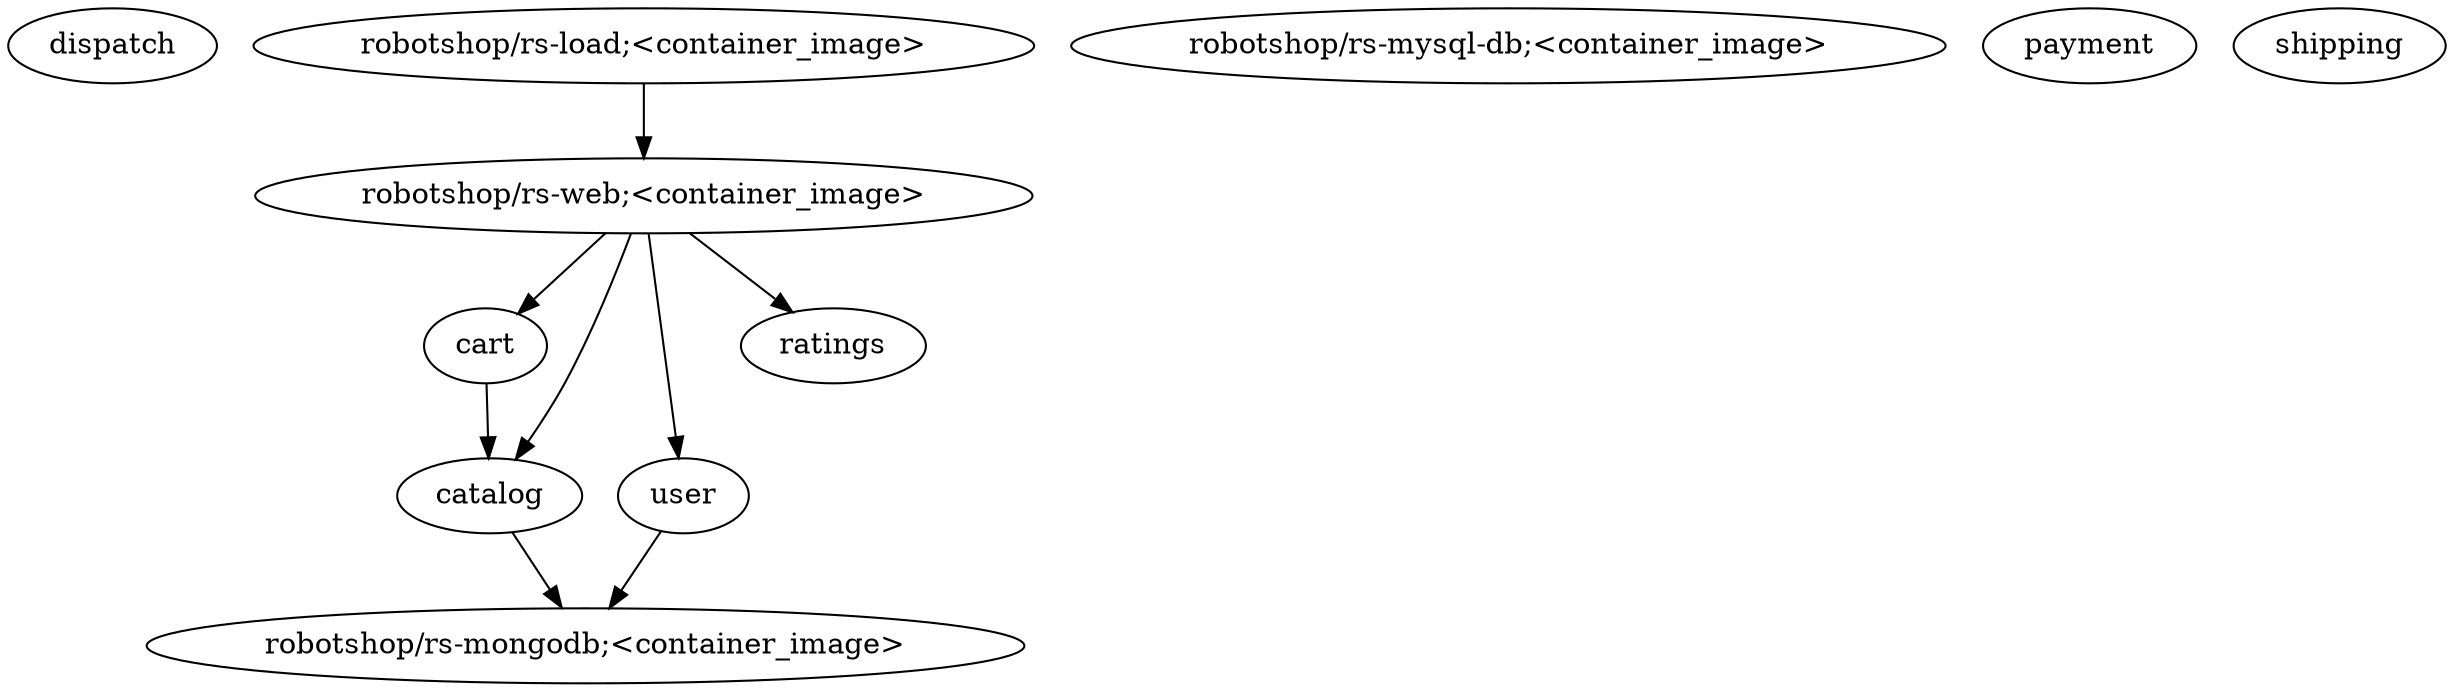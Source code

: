 digraph "" {
	graph [bb="0,0,934.24,324"];
	node [label="\N"];
	dispatch	[height=0.5,
		pos="40.296,306",
		width=1.1193];
	"robotshop/rs-web;<container_image>"	[height=0.5,
		pos="243.3,234",
		width=4.008];
	cart	[height=0.5,
		pos="169.3,162",
		width=0.75];
	"robotshop/rs-web;<container_image>" -> cart	[pos="e,184.39,177.28 225,215.7 215.14,206.37 202.88,194.76 192.36,184.82"];
	catalog	[height=0.5,
		pos="181.3,90",
		width=1.011];
	"robotshop/rs-web;<container_image>" -> catalog	[pos="e,188.96,107.67 235.98,215.56 228.41,197.58 216.19,168.76 205.3,144 201.48,135.32 197.24,125.89 193.39,117.41"];
	user	[height=0.5,
		pos="262.3,90",
		width=0.75];
	"robotshop/rs-web;<container_image>" -> user	[pos="e,260.01,108.11 245.63,215.59 248.86,191.4 254.75,147.36 258.6,118.65"];
	ratings	[height=0.5,
		pos="324.3,162",
		width=0.95686];
	"robotshop/rs-web;<container_image>" -> ratings	[pos="e,306.97,177.97 263.32,215.7 274,206.47 287.25,195.02 298.67,185.15"];
	cart -> catalog	[pos="e,178.36,108.1 172.26,143.7 173.56,136.15 175.1,127.12 176.55,118.68"];
	"robotshop/rs-mongodb;<container_image>"	[height=0.5,
		pos="221.3,18",
		width=4.5315];
	catalog -> "robotshop/rs-mongodb;<container_image>"	[pos="e,211.33,36.447 190.78,72.411 195.32,64.454 200.88,54.722 206.01,45.756"];
	user -> "robotshop/rs-mongodb;<container_image>"	[pos="e,231.33,36.124 252.79,72.765 248.06,64.697 242.23,54.741 236.88,45.598"];
	"robotshop/rs-load;<container_image>"	[height=0.5,
		pos="243.3,306",
		width=4.026];
	"robotshop/rs-load;<container_image>" -> "robotshop/rs-web;<container_image>"	[pos="e,243.3,252.1 243.3,287.7 243.3,280.24 243.3,271.32 243.3,262.97"];
	"robotshop/rs-mysql-db;<container_image>"	[height=0.5,
		pos="569.3,306",
		width=4.5315];
	payment	[height=0.5,
		pos="792.3,306",
		width=1.1555];
	shipping	[height=0.5,
		pos="893.3,306",
		width=1.1374];
}
